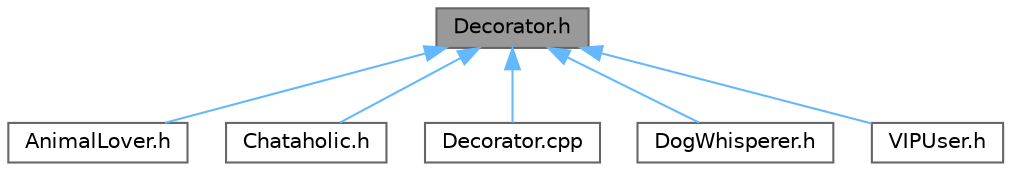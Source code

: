 digraph "Decorator.h"
{
 // LATEX_PDF_SIZE
  bgcolor="transparent";
  edge [fontname=Helvetica,fontsize=10,labelfontname=Helvetica,labelfontsize=10];
  node [fontname=Helvetica,fontsize=10,shape=box,height=0.2,width=0.4];
  Node1 [id="Node000001",label="Decorator.h",height=0.2,width=0.4,color="gray40", fillcolor="grey60", style="filled", fontcolor="black",tooltip="Abstract decorator class for extending AbstractUser functionality at runtime."];
  Node1 -> Node2 [id="edge6_Node000001_Node000002",dir="back",color="steelblue1",style="solid",tooltip=" "];
  Node2 [id="Node000002",label="AnimalLover.h",height=0.2,width=0.4,color="grey40", fillcolor="white", style="filled",URL="$AnimalLover_8h.html",tooltip="Decorator for users who love animals, adds blue tag to user name."];
  Node1 -> Node3 [id="edge7_Node000001_Node000003",dir="back",color="steelblue1",style="solid",tooltip=" "];
  Node3 [id="Node000003",label="Chataholic.h",height=0.2,width=0.4,color="grey40", fillcolor="white", style="filled",URL="$Chataholic_8h.html",tooltip="Decorator for users who are chatty, adds purple tag to user name."];
  Node1 -> Node4 [id="edge8_Node000001_Node000004",dir="back",color="steelblue1",style="solid",tooltip=" "];
  Node4 [id="Node000004",label="Decorator.cpp",height=0.2,width=0.4,color="grey40", fillcolor="white", style="filled",URL="$Decorator_8cpp.html",tooltip="Implementation of the Decorator base class for AbstractUser extension."];
  Node1 -> Node5 [id="edge9_Node000001_Node000005",dir="back",color="steelblue1",style="solid",tooltip=" "];
  Node5 [id="Node000005",label="DogWhisperer.h",height=0.2,width=0.4,color="grey40", fillcolor="white", style="filled",URL="$DogWhisperer_8h.html",tooltip="Concrete decorator that adds dog whisperer role to users with green tag."];
  Node1 -> Node6 [id="edge10_Node000001_Node000006",dir="back",color="steelblue1",style="solid",tooltip=" "];
  Node6 [id="Node000006",label="VIPUser.h",height=0.2,width=0.4,color="grey40", fillcolor="white", style="filled",URL="$VIPUser_8h.html",tooltip="Concrete decorator that adds VIP privileges to users with priority messaging."];
}
